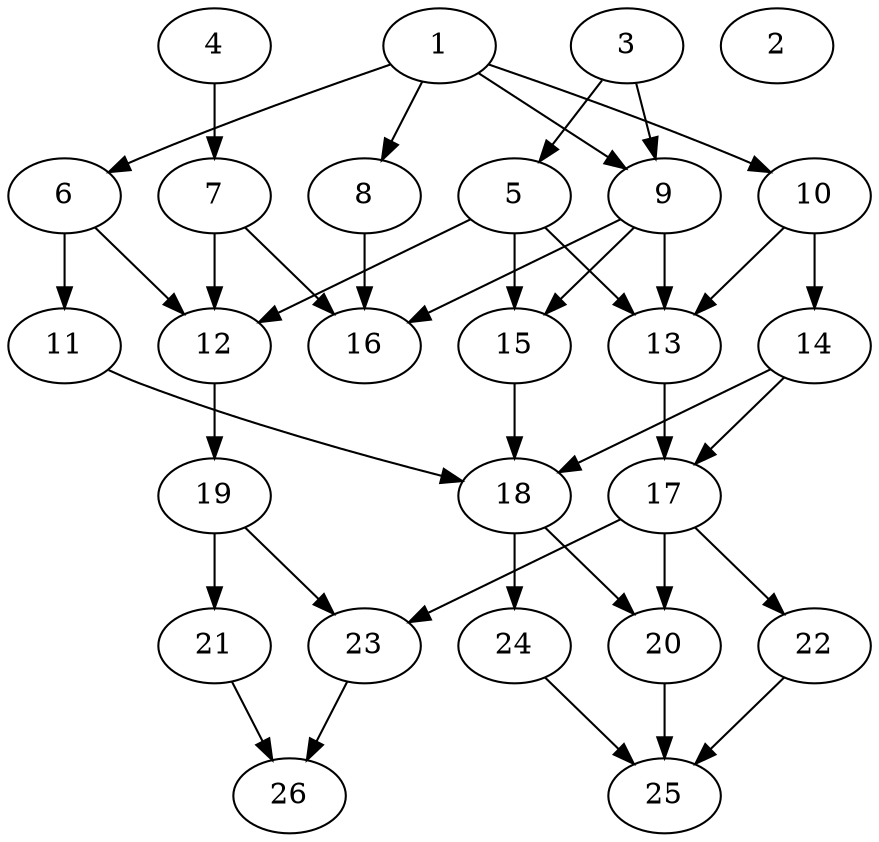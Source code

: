 // DAG (tier=2-normal, mode=compute, n=26, ccr=0.366, fat=0.556, density=0.583, regular=0.423, jump=0.169, mindata=524288, maxdata=8388608)
// DAG automatically generated by daggen at Sun Aug 24 16:33:33 2025
// /home/ermia/Project/Environments/daggen/bin/daggen --dot --ccr 0.366 --fat 0.556 --regular 0.423 --density 0.583 --jump 0.169 --mindata 524288 --maxdata 8388608 -n 26 
digraph G {
  1 [size="36284152513914994688", alpha="0.10", expect_size="18142076256957497344"]
  1 -> 6 [size ="87680155123712"]
  1 -> 8 [size ="87680155123712"]
  1 -> 9 [size ="87680155123712"]
  1 -> 10 [size ="87680155123712"]
  2 [size="101741720366099440", alpha="0.11", expect_size="50870860183049720"]
  3 [size="2325849159011004", alpha="0.08", expect_size="1162924579505502"]
  3 -> 5 [size ="95042559541248"]
  3 -> 9 [size ="95042559541248"]
  4 [size="7275339671423432", alpha="0.05", expect_size="3637669835711716"]
  4 -> 7 [size ="164179956727808"]
  5 [size="191822546930987168", alpha="0.11", expect_size="95911273465493584"]
  5 -> 12 [size ="144194433712128"]
  5 -> 13 [size ="144194433712128"]
  5 -> 15 [size ="144194433712128"]
  6 [size="1881588832597416", alpha="0.07", expect_size="940794416298708"]
  6 -> 11 [size ="189347668164608"]
  6 -> 12 [size ="189347668164608"]
  7 [size="102953853633997832192", alpha="0.03", expect_size="51476926816998916096"]
  7 -> 12 [size ="175732353400832"]
  7 -> 16 [size ="175732353400832"]
  8 [size="261914650037929664", alpha="0.01", expect_size="130957325018964832"]
  8 -> 16 [size ="280929188708352"]
  9 [size="8139243480176646", alpha="0.20", expect_size="4069621740088323"]
  9 -> 13 [size ="356493702463488"]
  9 -> 15 [size ="356493702463488"]
  9 -> 16 [size ="356493702463488"]
  10 [size="139517863946791488", alpha="0.13", expect_size="69758931973395744"]
  10 -> 13 [size ="53864560590848"]
  10 -> 14 [size ="53864560590848"]
  11 [size="609433343141185", alpha="0.15", expect_size="304716671570592"]
  11 -> 18 [size ="45501831446528"]
  12 [size="7043370586596780", alpha="0.04", expect_size="3521685293298390"]
  12 -> 19 [size ="325690733887488"]
  13 [size="9612616382720032", alpha="0.04", expect_size="4806308191360016"]
  13 -> 17 [size ="246973001105408"]
  14 [size="135672504109726957568", alpha="0.02", expect_size="67836252054863478784"]
  14 -> 17 [size ="211227867348992"]
  14 -> 18 [size ="211227867348992"]
  15 [size="256246343228406464", alpha="0.05", expect_size="128123171614203232"]
  15 -> 18 [size ="191746474508288"]
  16 [size="14638763228708904", alpha="0.08", expect_size="7319381614354452"]
  17 [size="13863851352825790464", alpha="0.10", expect_size="6931925676412895232"]
  17 -> 20 [size ="46168516067328"]
  17 -> 22 [size ="46168516067328"]
  17 -> 23 [size ="46168516067328"]
  18 [size="20225238782397212", alpha="0.20", expect_size="10112619391198606"]
  18 -> 20 [size ="335803771256832"]
  18 -> 24 [size ="335803771256832"]
  19 [size="424607879996112896", alpha="0.15", expect_size="212303939998056448"]
  19 -> 21 [size ="4519412891648"]
  19 -> 23 [size ="4519412891648"]
  20 [size="5983666555583633", alpha="0.01", expect_size="2991833277791816"]
  20 -> 25 [size ="119542906880000"]
  21 [size="24595456638058496000", alpha="0.18", expect_size="12297728319029248000"]
  21 -> 26 [size ="67659156684800"]
  22 [size="19138372567536740", alpha="0.07", expect_size="9569186283768370"]
  22 -> 25 [size ="362644766720000"]
  23 [size="33042066368340392", alpha="0.16", expect_size="16521033184170196"]
  23 -> 26 [size ="33487356690432"]
  24 [size="2846292748400396", alpha="0.10", expect_size="1423146374200198"]
  24 -> 25 [size ="50065301307392"]
  25 [size="11905534337498744", alpha="0.09", expect_size="5952767168749372"]
  26 [size="2837515687347482", alpha="0.12", expect_size="1418757843673741"]
}